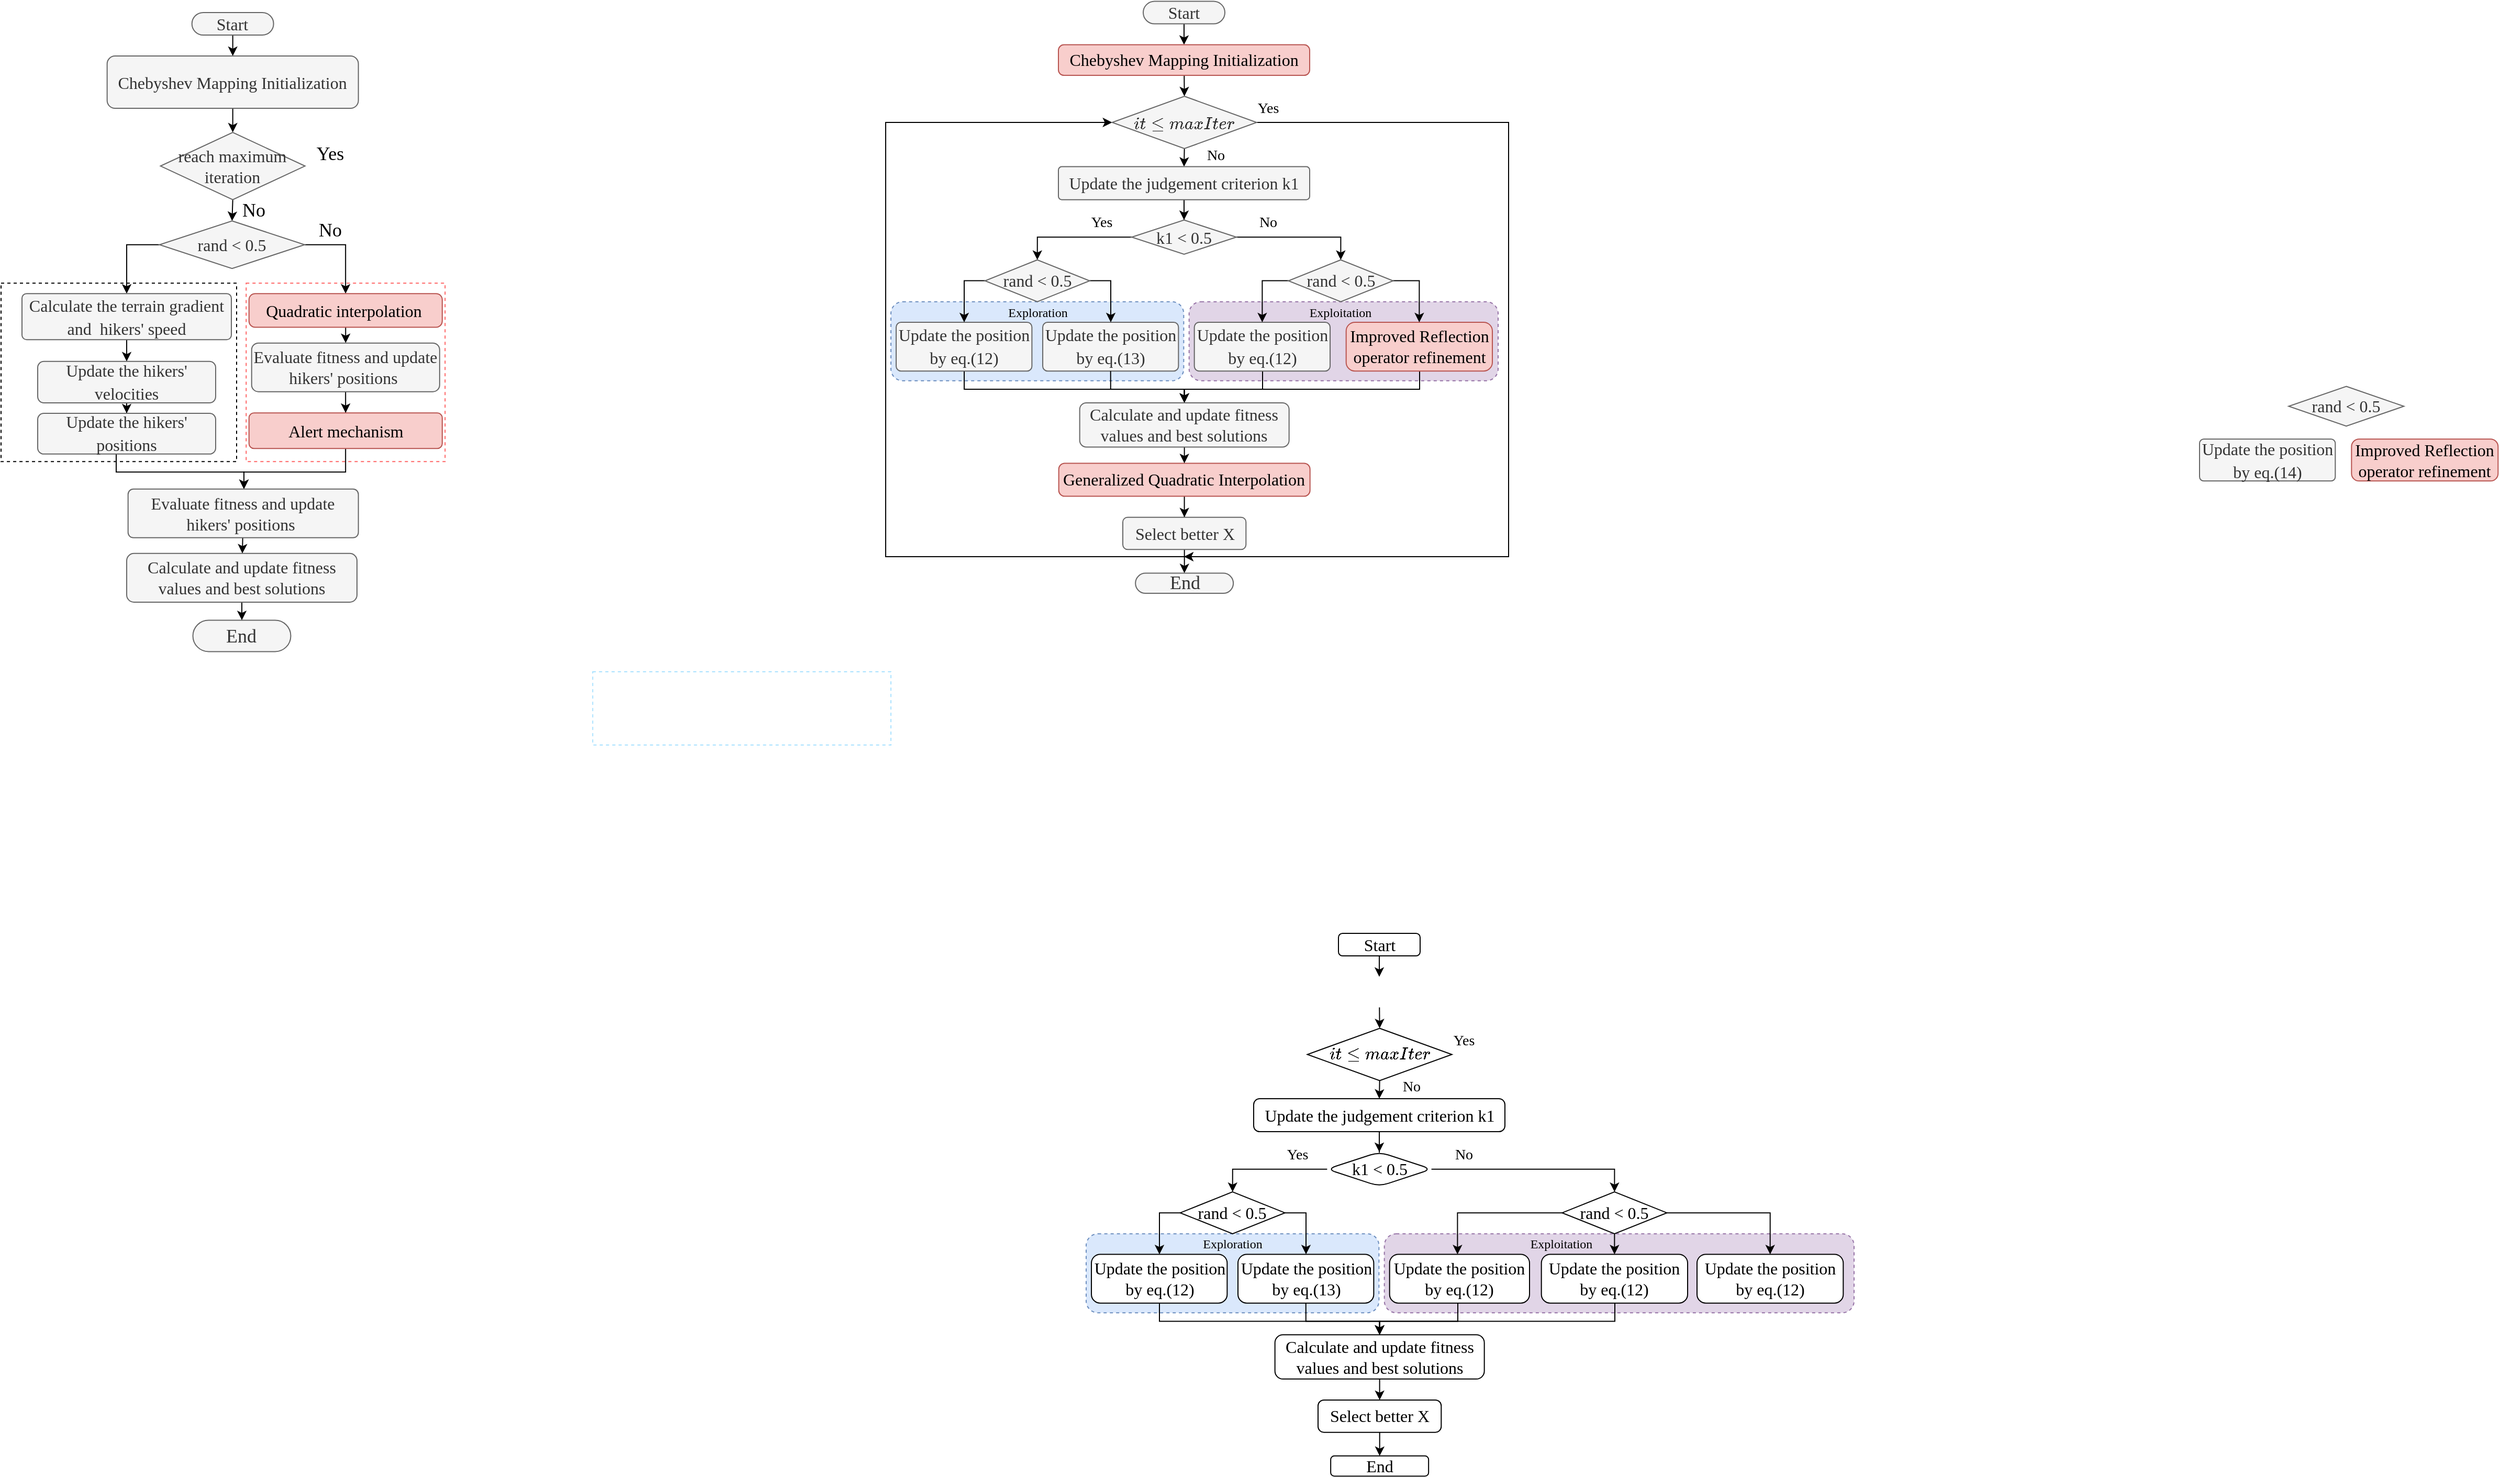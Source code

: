<mxfile version="26.2.9">
  <diagram name="第 1 页" id="DrYwcsrSqI8XcHw-VVTQ">
    <mxGraphModel dx="363" dy="2937" grid="1" gridSize="10" guides="1" tooltips="1" connect="1" arrows="1" fold="1" page="1" pageScale="1" pageWidth="827" pageHeight="1169" math="1" shadow="0">
      <root>
        <mxCell id="0" />
        <mxCell id="1" parent="0" />
        <mxCell id="w1JR5-OPfSAF1FVDnx4g-18" value="" style="rounded=1;whiteSpace=wrap;html=1;dashed=1;fontFamily=Times New Roman;fontSize=18;strokeColor=#6c8ebf;fillColor=#dae8fc;movable=1;resizable=1;rotatable=1;deletable=1;editable=1;locked=0;connectable=1;" parent="1" vertex="1">
          <mxGeometry x="2290" y="-1373.65" width="279.68" height="75.54" as="geometry" />
        </mxCell>
        <mxCell id="kWs4Y9X6Xl8HtvSmb7lV-14" value="" style="rounded=1;whiteSpace=wrap;html=1;dashed=1;fontFamily=Times New Roman;fontSize=18;strokeColor=#9673a6;fillColor=#e1d5e7;" parent="1" vertex="1">
          <mxGeometry x="2574.84" y="-1373.65" width="295.16" height="75.54" as="geometry" />
        </mxCell>
        <mxCell id="w1JR5-OPfSAF1FVDnx4g-17" value="" style="rounded=0;whiteSpace=wrap;html=1;dashed=1;fontFamily=Times New Roman;fontSize=18;strokeColor=#AAE2FF;" parent="1" vertex="1">
          <mxGeometry x="2005.17" y="-1020" width="284.83" height="70" as="geometry" />
        </mxCell>
        <mxCell id="znDbkGUDBgg_eZ-vlcGg-1" value="" style="rounded=0;whiteSpace=wrap;html=1;dashed=1;strokeColor=#FF6666;fontFamily=Times New Roman;fontSize=18;" parent="1" vertex="1">
          <mxGeometry x="1674.14" y="-1391.39" width="190" height="170.54" as="geometry" />
        </mxCell>
        <mxCell id="znDbkGUDBgg_eZ-vlcGg-2" value="" style="rounded=0;whiteSpace=wrap;html=1;dashed=1;fontFamily=Times New Roman;fontSize=18;" parent="1" vertex="1">
          <mxGeometry x="1440" y="-1391.39" width="225" height="170.54" as="geometry" />
        </mxCell>
        <mxCell id="znDbkGUDBgg_eZ-vlcGg-3" style="rounded=0;orthogonalLoop=1;jettySize=auto;html=1;entryX=0.5;entryY=0;entryDx=0;entryDy=0;fontFamily=Times New Roman;fontSize=18;" parent="1" source="znDbkGUDBgg_eZ-vlcGg-4" target="znDbkGUDBgg_eZ-vlcGg-6" edge="1">
          <mxGeometry relative="1" as="geometry" />
        </mxCell>
        <mxCell id="znDbkGUDBgg_eZ-vlcGg-4" value="Start" style="rounded=1;whiteSpace=wrap;html=1;absoluteArcSize=0;arcSize=50;fontSize=16;fontFamily=Times New Roman;fillColor=#f5f5f5;fontColor=#333333;strokeColor=#666666;" parent="1" vertex="1">
          <mxGeometry x="1622.33" y="-1650" width="78" height="21.53" as="geometry" />
        </mxCell>
        <mxCell id="znDbkGUDBgg_eZ-vlcGg-5" style="rounded=0;orthogonalLoop=1;jettySize=auto;html=1;entryX=0.5;entryY=0;entryDx=0;entryDy=0;fontFamily=Times New Roman;fontSize=18;" parent="1" source="znDbkGUDBgg_eZ-vlcGg-6" target="znDbkGUDBgg_eZ-vlcGg-9" edge="1">
          <mxGeometry relative="1" as="geometry" />
        </mxCell>
        <mxCell id="znDbkGUDBgg_eZ-vlcGg-6" value="&lt;font&gt;Chebyshev Mapping Initialization&lt;/font&gt;" style="rounded=1;whiteSpace=wrap;html=1;align=center;verticalAlign=middle;arcSize=15;fontFamily=Times New Roman;fontSize=16;fillColor=#f5f5f5;fontColor=#333333;strokeColor=#666666;" parent="1" vertex="1">
          <mxGeometry x="1541.33" y="-1608.47" width="240" height="50" as="geometry" />
        </mxCell>
        <mxCell id="znDbkGUDBgg_eZ-vlcGg-7" style="edgeStyle=orthogonalEdgeStyle;rounded=0;orthogonalLoop=1;jettySize=auto;html=1;exitX=0.5;exitY=1;exitDx=0;exitDy=0;entryX=0.5;entryY=0;entryDx=0;entryDy=0;fontFamily=Times New Roman;fontSize=18;" parent="1" source="znDbkGUDBgg_eZ-vlcGg-9" target="znDbkGUDBgg_eZ-vlcGg-17" edge="1">
          <mxGeometry relative="1" as="geometry" />
        </mxCell>
        <mxCell id="znDbkGUDBgg_eZ-vlcGg-8" style="edgeStyle=orthogonalEdgeStyle;rounded=0;orthogonalLoop=1;jettySize=auto;html=1;fontFamily=Times New Roman;fontSize=18;exitX=1;exitY=0.5;exitDx=0;exitDy=0;" parent="1" source="3fcH1A0avGzYwGgjeC8N-6" edge="1">
          <mxGeometry relative="1" as="geometry">
            <Array as="points">
              <mxPoint x="2880" y="-1545" />
              <mxPoint x="2880" y="-1130" />
            </Array>
            <mxPoint x="2633.51" y="-1549.94" as="sourcePoint" />
            <mxPoint x="2570" y="-1130" as="targetPoint" />
          </mxGeometry>
        </mxCell>
        <mxCell id="znDbkGUDBgg_eZ-vlcGg-9" value="&lt;font&gt;&amp;nbsp;&lt;/font&gt;&lt;span style=&quot;background-color: initial;&quot;&gt;reach maximum&amp;nbsp; iteration&lt;/span&gt;" style="rhombus;whiteSpace=wrap;html=1;rounded=0;align=center;verticalAlign=middle;arcSize=50;fontFamily=Times New Roman;fontSize=16;fillColor=#f5f5f5;fontColor=#333333;strokeColor=#666666;" parent="1" vertex="1">
          <mxGeometry x="1592.33" y="-1535.45" width="138" height="64.25" as="geometry" />
        </mxCell>
        <mxCell id="znDbkGUDBgg_eZ-vlcGg-10" value="End" style="rounded=1;whiteSpace=wrap;html=1;absoluteArcSize=0;arcSize=50;align=center;verticalAlign=middle;fontFamily=Times New Roman;fontSize=18;fillColor=#f5f5f5;fontColor=#333333;strokeColor=#666666;" parent="1" vertex="1">
          <mxGeometry x="1623.25" y="-1069.3" width="93.496" height="30" as="geometry" />
        </mxCell>
        <mxCell id="znDbkGUDBgg_eZ-vlcGg-11" style="rounded=0;orthogonalLoop=1;jettySize=auto;html=1;fontFamily=Times New Roman;fontSize=18;" parent="1" source="znDbkGUDBgg_eZ-vlcGg-12" target="znDbkGUDBgg_eZ-vlcGg-10" edge="1">
          <mxGeometry relative="1" as="geometry" />
        </mxCell>
        <mxCell id="znDbkGUDBgg_eZ-vlcGg-12" value="&lt;font&gt;Calculate and update fitness values and best solutions&lt;/font&gt;" style="rounded=1;whiteSpace=wrap;html=1;align=center;verticalAlign=middle;arcSize=15;fontFamily=Times New Roman;fontSize=16;fillColor=#f5f5f5;fontColor=#333333;strokeColor=#666666;" parent="1" vertex="1">
          <mxGeometry x="1560" y="-1133.07" width="220" height="46.54" as="geometry" />
        </mxCell>
        <mxCell id="znDbkGUDBgg_eZ-vlcGg-13" value="&lt;font&gt;Yes&lt;/font&gt;" style="text;html=1;align=center;verticalAlign=middle;resizable=0;points=[];autosize=1;strokeColor=none;fillColor=none;fontSize=18;fontFamily=Times New Roman;" parent="1" vertex="1">
          <mxGeometry x="1728.677" y="-1535.45" width="50" height="40" as="geometry" />
        </mxCell>
        <mxCell id="znDbkGUDBgg_eZ-vlcGg-14" value="&lt;font&gt;No&lt;/font&gt;" style="text;html=1;align=center;verticalAlign=middle;resizable=0;points=[];autosize=1;fontSize=18;fontFamily=Times New Roman;" parent="1" vertex="1">
          <mxGeometry x="1656.034" y="-1480.85" width="50" height="40" as="geometry" />
        </mxCell>
        <mxCell id="znDbkGUDBgg_eZ-vlcGg-15" style="edgeStyle=orthogonalEdgeStyle;rounded=0;orthogonalLoop=1;jettySize=auto;html=1;fontFamily=Times New Roman;fontSize=18;exitX=0;exitY=0.5;exitDx=0;exitDy=0;" parent="1" source="znDbkGUDBgg_eZ-vlcGg-17" target="znDbkGUDBgg_eZ-vlcGg-19" edge="1">
          <mxGeometry relative="1" as="geometry" />
        </mxCell>
        <mxCell id="znDbkGUDBgg_eZ-vlcGg-16" style="edgeStyle=orthogonalEdgeStyle;rounded=0;orthogonalLoop=1;jettySize=auto;html=1;fontFamily=Times New Roman;fontSize=18;exitX=1;exitY=0.5;exitDx=0;exitDy=0;" parent="1" source="znDbkGUDBgg_eZ-vlcGg-17" target="znDbkGUDBgg_eZ-vlcGg-25" edge="1">
          <mxGeometry relative="1" as="geometry" />
        </mxCell>
        <mxCell id="znDbkGUDBgg_eZ-vlcGg-17" value="rand &amp;lt; &lt;font&gt;0.5&lt;/font&gt;" style="rhombus;whiteSpace=wrap;html=1;rounded=0;align=center;verticalAlign=middle;arcSize=50;fontFamily=Times New Roman;fontSize=16;fillColor=#f5f5f5;fontColor=#333333;strokeColor=#666666;" parent="1" vertex="1">
          <mxGeometry x="1591.34" y="-1450.85" width="138.66" height="45.5" as="geometry" />
        </mxCell>
        <mxCell id="znDbkGUDBgg_eZ-vlcGg-18" style="edgeStyle=orthogonalEdgeStyle;rounded=0;orthogonalLoop=1;jettySize=auto;html=1;entryX=0.5;entryY=0;entryDx=0;entryDy=0;" parent="1" source="znDbkGUDBgg_eZ-vlcGg-19" target="znDbkGUDBgg_eZ-vlcGg-21" edge="1">
          <mxGeometry relative="1" as="geometry" />
        </mxCell>
        <mxCell id="znDbkGUDBgg_eZ-vlcGg-19" value="&lt;font style=&quot;font-size: 16px;&quot;&gt;Calculate the terrain gradient and&amp;nbsp; hikers&#39; speed&lt;/font&gt;" style="rounded=1;whiteSpace=wrap;html=1;align=center;verticalAlign=middle;arcSize=10;fontFamily=Times New Roman;fontSize=18;fillColor=#f5f5f5;fontColor=#333333;strokeColor=#666666;" parent="1" vertex="1">
          <mxGeometry x="1460" y="-1381.39" width="200" height="44" as="geometry" />
        </mxCell>
        <mxCell id="znDbkGUDBgg_eZ-vlcGg-20" style="edgeStyle=orthogonalEdgeStyle;rounded=0;orthogonalLoop=1;jettySize=auto;html=1;entryX=0.5;entryY=0;entryDx=0;entryDy=0;" parent="1" source="znDbkGUDBgg_eZ-vlcGg-21" target="znDbkGUDBgg_eZ-vlcGg-23" edge="1">
          <mxGeometry relative="1" as="geometry" />
        </mxCell>
        <mxCell id="znDbkGUDBgg_eZ-vlcGg-21" value="&lt;font style=&quot;font-size: 16px;&quot;&gt;Update the hikers&#39; velocities&lt;/font&gt;" style="rounded=1;whiteSpace=wrap;html=1;align=center;verticalAlign=middle;arcSize=15;fontFamily=Times New Roman;fontSize=18;fillColor=#f5f5f5;fontColor=#333333;strokeColor=#666666;" parent="1" vertex="1">
          <mxGeometry x="1475" y="-1316.61" width="170" height="39.56" as="geometry" />
        </mxCell>
        <mxCell id="znDbkGUDBgg_eZ-vlcGg-22" style="edgeStyle=orthogonalEdgeStyle;rounded=0;orthogonalLoop=1;jettySize=auto;html=1;fontFamily=Times New Roman;fontSize=18;" parent="1" source="znDbkGUDBgg_eZ-vlcGg-23" target="znDbkGUDBgg_eZ-vlcGg-31" edge="1">
          <mxGeometry relative="1" as="geometry">
            <Array as="points">
              <mxPoint x="1550" y="-1210.85" />
              <mxPoint x="1672" y="-1210.85" />
            </Array>
          </mxGeometry>
        </mxCell>
        <mxCell id="znDbkGUDBgg_eZ-vlcGg-23" value="&lt;font style=&quot;font-size: 16px;&quot;&gt;Update the hikers&#39; positions&lt;/font&gt;" style="rounded=1;whiteSpace=wrap;html=1;align=center;verticalAlign=middle;arcSize=15;fontFamily=Times New Roman;fontSize=18;fillColor=#f5f5f5;fontColor=#333333;strokeColor=#666666;" parent="1" vertex="1">
          <mxGeometry x="1475" y="-1266.97" width="170" height="38.89" as="geometry" />
        </mxCell>
        <mxCell id="znDbkGUDBgg_eZ-vlcGg-24" style="rounded=0;orthogonalLoop=1;jettySize=auto;html=1;" parent="1" source="znDbkGUDBgg_eZ-vlcGg-25" target="znDbkGUDBgg_eZ-vlcGg-27" edge="1">
          <mxGeometry relative="1" as="geometry" />
        </mxCell>
        <mxCell id="znDbkGUDBgg_eZ-vlcGg-25" value="Quadratic interpolation&amp;nbsp;" style="rounded=1;whiteSpace=wrap;html=1;align=center;verticalAlign=middle;arcSize=18;fontFamily=Times New Roman;fontSize=16;strokeColor=#b85450;fontColor=default;fillColor=#f8cecc;" parent="1" vertex="1">
          <mxGeometry x="1676.85" y="-1381.39" width="184.59" height="32.09" as="geometry" />
        </mxCell>
        <mxCell id="znDbkGUDBgg_eZ-vlcGg-26" style="edgeStyle=orthogonalEdgeStyle;rounded=0;orthogonalLoop=1;jettySize=auto;html=1;entryX=0.5;entryY=0;entryDx=0;entryDy=0;" parent="1" source="znDbkGUDBgg_eZ-vlcGg-27" target="znDbkGUDBgg_eZ-vlcGg-29" edge="1">
          <mxGeometry relative="1" as="geometry" />
        </mxCell>
        <mxCell id="znDbkGUDBgg_eZ-vlcGg-27" value="Evaluate fitness and update hikers&#39; positions&amp;nbsp;" style="rounded=1;whiteSpace=wrap;html=1;align=center;verticalAlign=middle;arcSize=14;fontFamily=Times New Roman;fontSize=16;fillColor=#f5f5f5;fontColor=#333333;strokeColor=#666666;" parent="1" vertex="1">
          <mxGeometry x="1679.35" y="-1334.18" width="179.59" height="46.54" as="geometry" />
        </mxCell>
        <mxCell id="znDbkGUDBgg_eZ-vlcGg-28" style="edgeStyle=orthogonalEdgeStyle;rounded=0;orthogonalLoop=1;jettySize=auto;html=1;fontFamily=Times New Roman;fontSize=18;" parent="1" source="znDbkGUDBgg_eZ-vlcGg-29" target="znDbkGUDBgg_eZ-vlcGg-31" edge="1">
          <mxGeometry relative="1" as="geometry">
            <Array as="points">
              <mxPoint x="1769" y="-1210.85" />
              <mxPoint x="1672" y="-1210.85" />
            </Array>
          </mxGeometry>
        </mxCell>
        <mxCell id="znDbkGUDBgg_eZ-vlcGg-29" value="Alert mechanism" style="rounded=1;whiteSpace=wrap;html=1;align=center;verticalAlign=middle;arcSize=14;fontFamily=Times New Roman;fontSize=16;strokeColor=#b85450;fontColor=default;fillColor=#f8cecc;" parent="1" vertex="1">
          <mxGeometry x="1676.85" y="-1267.39" width="184.59" height="34" as="geometry" />
        </mxCell>
        <mxCell id="znDbkGUDBgg_eZ-vlcGg-30" style="rounded=0;orthogonalLoop=1;jettySize=auto;html=1;fontFamily=Times New Roman;fontSize=18;" parent="1" source="znDbkGUDBgg_eZ-vlcGg-31" target="znDbkGUDBgg_eZ-vlcGg-12" edge="1">
          <mxGeometry relative="1" as="geometry" />
        </mxCell>
        <mxCell id="znDbkGUDBgg_eZ-vlcGg-31" value="Evaluate fitness and update hikers&#39; positions&amp;nbsp;" style="rounded=1;whiteSpace=wrap;html=1;align=center;verticalAlign=middle;arcSize=11;fontFamily=Times New Roman;fontSize=16;fillColor=#f5f5f5;fontColor=#333333;strokeColor=#666666;" parent="1" vertex="1">
          <mxGeometry x="1561.33" y="-1194.62" width="220" height="46.54" as="geometry" />
        </mxCell>
        <mxCell id="znDbkGUDBgg_eZ-vlcGg-32" value="&lt;font&gt;No&lt;/font&gt;" style="text;html=1;align=center;verticalAlign=middle;resizable=0;points=[];autosize=1;fontSize=18;fontFamily=Times New Roman;" parent="1" vertex="1">
          <mxGeometry x="1728.674" y="-1462.05" width="50" height="40" as="geometry" />
        </mxCell>
        <mxCell id="3fcH1A0avGzYwGgjeC8N-1" style="rounded=0;orthogonalLoop=1;jettySize=auto;html=1;entryX=0.5;entryY=0;entryDx=0;entryDy=0;fontFamily=Times New Roman;fontSize=18;" parent="1" source="3fcH1A0avGzYwGgjeC8N-2" target="3fcH1A0avGzYwGgjeC8N-4" edge="1">
          <mxGeometry relative="1" as="geometry" />
        </mxCell>
        <mxCell id="3fcH1A0avGzYwGgjeC8N-2" value="Start" style="rounded=1;whiteSpace=wrap;html=1;absoluteArcSize=0;arcSize=50;fontSize=16;fontFamily=Times New Roman;fillColor=#f5f5f5;fontColor=#333333;strokeColor=#666666;" parent="1" vertex="1">
          <mxGeometry x="2531" y="-1660.72" width="78" height="21.53" as="geometry" />
        </mxCell>
        <mxCell id="3fcH1A0avGzYwGgjeC8N-3" style="rounded=0;orthogonalLoop=1;jettySize=auto;html=1;entryX=0.5;entryY=0;entryDx=0;entryDy=0;fontFamily=Times New Roman;fontSize=18;" parent="1" source="3fcH1A0avGzYwGgjeC8N-4" target="3fcH1A0avGzYwGgjeC8N-6" edge="1">
          <mxGeometry relative="1" as="geometry" />
        </mxCell>
        <mxCell id="3fcH1A0avGzYwGgjeC8N-4" value="&lt;font&gt;Chebyshev Mapping Initialization&lt;/font&gt;" style="rounded=1;whiteSpace=wrap;html=1;align=center;verticalAlign=middle;arcSize=18;fontFamily=Times New Roman;fontSize=16;fillColor=#f8cecc;fontColor=default;strokeColor=#b85450;" parent="1" vertex="1">
          <mxGeometry x="2450" y="-1619.19" width="240" height="29.19" as="geometry" />
        </mxCell>
        <mxCell id="3fcH1A0avGzYwGgjeC8N-5" style="edgeStyle=orthogonalEdgeStyle;rounded=0;orthogonalLoop=1;jettySize=auto;html=1;exitX=0.5;exitY=1;exitDx=0;exitDy=0;entryX=0.5;entryY=0;entryDx=0;entryDy=0;fontFamily=Times New Roman;fontSize=18;" parent="1" source="3fcH1A0avGzYwGgjeC8N-6" target="3fcH1A0avGzYwGgjeC8N-9" edge="1">
          <mxGeometry relative="1" as="geometry">
            <mxPoint x="2569.96" y="-1485.85" as="targetPoint" />
          </mxGeometry>
        </mxCell>
        <mxCell id="w1JR5-OPfSAF1FVDnx4g-20" style="edgeStyle=orthogonalEdgeStyle;rounded=0;orthogonalLoop=1;jettySize=auto;html=1;startArrow=classic;startFill=1;endArrow=none;exitX=0;exitY=0.5;exitDx=0;exitDy=0;" parent="1" source="3fcH1A0avGzYwGgjeC8N-6" edge="1">
          <mxGeometry relative="1" as="geometry">
            <mxPoint x="2580" y="-1130" as="targetPoint" />
            <Array as="points">
              <mxPoint x="2285" y="-1545" />
              <mxPoint x="2285" y="-1130" />
              <mxPoint x="2575" y="-1130" />
            </Array>
            <mxPoint x="2500" y="-1540" as="sourcePoint" />
          </mxGeometry>
        </mxCell>
        <mxCell id="3fcH1A0avGzYwGgjeC8N-6" value="" style="rhombus;whiteSpace=wrap;html=1;rounded=0;align=center;verticalAlign=middle;arcSize=50;fontFamily=Times New Roman;fontSize=16;fillColor=#f5f5f5;fontColor=#333333;strokeColor=#666666;" parent="1" vertex="1">
          <mxGeometry x="2501.33" y="-1570" width="138" height="50" as="geometry" />
        </mxCell>
        <mxCell id="3fcH1A0avGzYwGgjeC8N-7" value="&lt;font style=&quot;font-size: 14px;&quot;&gt;Yes&lt;/font&gt;" style="text;html=1;align=center;verticalAlign=middle;resizable=0;points=[];autosize=1;strokeColor=none;fillColor=none;fontSize=18;fontFamily=Times New Roman;" parent="1" vertex="1">
          <mxGeometry x="2630.337" y="-1580.0" width="40" height="40" as="geometry" />
        </mxCell>
        <mxCell id="3fcH1A0avGzYwGgjeC8N-8" value="&lt;span style=&quot;color: rgb(51, 51, 51); font-size: 16px; text-wrap-mode: wrap;&quot;&gt;&amp;nbsp;$$it \leq maxIter$$&lt;/span&gt;" style="text;html=1;align=center;verticalAlign=middle;resizable=0;points=[];autosize=1;fontSize=18;fontFamily=Times New Roman;" parent="1" vertex="1">
          <mxGeometry x="2495.334" y="-1575.45" width="150" height="40" as="geometry" />
        </mxCell>
        <mxCell id="3fcH1A0avGzYwGgjeC8N-11" style="edgeStyle=orthogonalEdgeStyle;rounded=0;orthogonalLoop=1;jettySize=auto;html=1;" parent="1" source="3fcH1A0avGzYwGgjeC8N-9" target="3fcH1A0avGzYwGgjeC8N-10" edge="1">
          <mxGeometry relative="1" as="geometry" />
        </mxCell>
        <mxCell id="3fcH1A0avGzYwGgjeC8N-9" value="&lt;font style=&quot;font-size: 16px;&quot;&gt;Update the judgement criterion k1&lt;/font&gt;" style="rounded=1;whiteSpace=wrap;html=1;align=center;verticalAlign=middle;arcSize=10;fontFamily=Times New Roman;fontSize=18;fillColor=#f5f5f5;fontColor=#333333;strokeColor=#666666;" parent="1" vertex="1">
          <mxGeometry x="2450" y="-1502.71" width="240" height="31.55" as="geometry" />
        </mxCell>
        <mxCell id="kWs4Y9X6Xl8HtvSmb7lV-12" style="edgeStyle=orthogonalEdgeStyle;rounded=0;orthogonalLoop=1;jettySize=auto;html=1;entryX=0.5;entryY=0;entryDx=0;entryDy=0;" parent="1" source="3fcH1A0avGzYwGgjeC8N-10" target="kWs4Y9X6Xl8HtvSmb7lV-11" edge="1">
          <mxGeometry relative="1" as="geometry" />
        </mxCell>
        <mxCell id="kWs4Y9X6Xl8HtvSmb7lV-13" style="edgeStyle=orthogonalEdgeStyle;rounded=0;orthogonalLoop=1;jettySize=auto;html=1;entryX=0.5;entryY=0;entryDx=0;entryDy=0;" parent="1" source="3fcH1A0avGzYwGgjeC8N-10" target="kWs4Y9X6Xl8HtvSmb7lV-1" edge="1">
          <mxGeometry relative="1" as="geometry">
            <mxPoint x="2440" y="-1400" as="targetPoint" />
          </mxGeometry>
        </mxCell>
        <mxCell id="3fcH1A0avGzYwGgjeC8N-10" value="k1 &amp;lt; 0.5" style="rhombus;whiteSpace=wrap;html=1;rounded=0;align=center;verticalAlign=middle;arcSize=50;fontFamily=Times New Roman;fontSize=16;fillColor=#f5f5f5;fontColor=#333333;strokeColor=#666666;" parent="1" vertex="1">
          <mxGeometry x="2520" y="-1451.77" width="100" height="32.78" as="geometry" />
        </mxCell>
        <mxCell id="3fcH1A0avGzYwGgjeC8N-12" value="&lt;font style=&quot;font-size: 16px;&quot;&gt;Update the position by eq.(12)&lt;/font&gt;" style="rounded=1;whiteSpace=wrap;html=1;align=center;verticalAlign=middle;arcSize=10;fontFamily=Times New Roman;fontSize=18;fillColor=#f5f5f5;fontColor=#333333;strokeColor=#666666;" parent="1" vertex="1">
          <mxGeometry x="2295.02" y="-1354.0" width="129.67" height="46.61" as="geometry" />
        </mxCell>
        <mxCell id="3fcH1A0avGzYwGgjeC8N-14" value="rand &amp;lt; 0.5" style="rhombus;whiteSpace=wrap;html=1;rounded=0;align=center;verticalAlign=middle;arcSize=50;fontFamily=Times New Roman;fontSize=16;fillColor=#f5f5f5;fontColor=#333333;strokeColor=#666666;" parent="1" vertex="1">
          <mxGeometry x="3625.17" y="-1292.72" width="110" height="38" as="geometry" />
        </mxCell>
        <mxCell id="3fcH1A0avGzYwGgjeC8N-17" value="&lt;font style=&quot;font-size: 16px;&quot;&gt;Update the position by eq.(13)&lt;/font&gt;" style="rounded=1;whiteSpace=wrap;html=1;align=center;verticalAlign=middle;arcSize=10;fontFamily=Times New Roman;fontSize=18;fillColor=#f5f5f5;fontColor=#333333;strokeColor=#666666;" parent="1" vertex="1">
          <mxGeometry x="2435.02" y="-1354.0" width="129.67" height="46.61" as="geometry" />
        </mxCell>
        <mxCell id="3fcH1A0avGzYwGgjeC8N-20" value="&lt;font style=&quot;font-size: 16px;&quot;&gt;Update the position by eq.(14)&lt;/font&gt;" style="rounded=1;whiteSpace=wrap;html=1;align=center;verticalAlign=middle;arcSize=10;fontFamily=Times New Roman;fontSize=18;fillColor=#f5f5f5;fontColor=#333333;strokeColor=#666666;" parent="1" vertex="1">
          <mxGeometry x="3540" y="-1242.33" width="129.67" height="40" as="geometry" />
        </mxCell>
        <mxCell id="3fcH1A0avGzYwGgjeC8N-21" value="&lt;font style=&quot;font-size: 16px;&quot;&gt;Improved Reflection operator refinement&lt;/font&gt;" style="rounded=1;whiteSpace=wrap;html=1;align=center;verticalAlign=middle;arcSize=18;fontFamily=Times New Roman;fontSize=16;fillColor=#f8cecc;fontColor=default;strokeColor=#b85450;" parent="1" vertex="1">
          <mxGeometry x="3685.17" y="-1242.33" width="140" height="40" as="geometry" />
        </mxCell>
        <mxCell id="w1JR5-OPfSAF1FVDnx4g-13" style="edgeStyle=orthogonalEdgeStyle;rounded=0;orthogonalLoop=1;jettySize=auto;html=1;entryX=0.5;entryY=0;entryDx=0;entryDy=0;" parent="1" source="3fcH1A0avGzYwGgjeC8N-22" target="w1JR5-OPfSAF1FVDnx4g-12" edge="1">
          <mxGeometry relative="1" as="geometry" />
        </mxCell>
        <mxCell id="3fcH1A0avGzYwGgjeC8N-22" value="&lt;font style=&quot;font-size: 16px;&quot;&gt;Generalized Quadratic Interpolation&lt;/font&gt;" style="rounded=1;whiteSpace=wrap;html=1;align=center;verticalAlign=middle;arcSize=18;fontFamily=Times New Roman;fontSize=16;fillColor=#f8cecc;fontColor=default;strokeColor=#b85450;" parent="1" vertex="1">
          <mxGeometry x="2450.33" y="-1219.29" width="240" height="31.55" as="geometry" />
        </mxCell>
        <mxCell id="kWs4Y9X6Xl8HtvSmb7lV-17" style="rounded=0;orthogonalLoop=1;jettySize=auto;html=1;entryX=0.5;entryY=0;entryDx=0;entryDy=0;" parent="1" source="w1JR5-OPfSAF1FVDnx4g-4" target="3fcH1A0avGzYwGgjeC8N-22" edge="1">
          <mxGeometry relative="1" as="geometry" />
        </mxCell>
        <mxCell id="kWs4Y9X6Xl8HtvSmb7lV-18" style="edgeStyle=orthogonalEdgeStyle;rounded=0;orthogonalLoop=1;jettySize=auto;html=1;strokeColor=default;align=center;verticalAlign=middle;fontFamily=Helvetica;fontSize=11;fontColor=default;labelBackgroundColor=default;startArrow=classic;startFill=1;endArrow=none;" parent="1" source="w1JR5-OPfSAF1FVDnx4g-4" edge="1">
          <mxGeometry relative="1" as="geometry">
            <mxPoint x="2360" y="-1307" as="targetPoint" />
            <Array as="points">
              <mxPoint x="2570" y="-1290" />
              <mxPoint x="2360" y="-1290" />
            </Array>
          </mxGeometry>
        </mxCell>
        <mxCell id="kWs4Y9X6Xl8HtvSmb7lV-19" style="edgeStyle=orthogonalEdgeStyle;rounded=0;orthogonalLoop=1;jettySize=auto;html=1;entryX=0.5;entryY=1;entryDx=0;entryDy=0;strokeColor=default;align=center;verticalAlign=middle;fontFamily=Helvetica;fontSize=11;fontColor=default;labelBackgroundColor=default;startArrow=classic;startFill=1;endArrow=none;" parent="1" source="w1JR5-OPfSAF1FVDnx4g-4" target="3fcH1A0avGzYwGgjeC8N-17" edge="1">
          <mxGeometry relative="1" as="geometry">
            <Array as="points">
              <mxPoint x="2570" y="-1290" />
              <mxPoint x="2500" y="-1290" />
            </Array>
          </mxGeometry>
        </mxCell>
        <mxCell id="kWs4Y9X6Xl8HtvSmb7lV-20" style="edgeStyle=orthogonalEdgeStyle;rounded=0;orthogonalLoop=1;jettySize=auto;html=1;strokeColor=default;align=center;verticalAlign=middle;fontFamily=Helvetica;fontSize=11;fontColor=default;labelBackgroundColor=default;startArrow=classic;startFill=1;endArrow=none;" parent="1" source="w1JR5-OPfSAF1FVDnx4g-4" target="kWs4Y9X6Xl8HtvSmb7lV-7" edge="1">
          <mxGeometry relative="1" as="geometry">
            <Array as="points">
              <mxPoint x="2570" y="-1290" />
              <mxPoint x="2645" y="-1290" />
            </Array>
          </mxGeometry>
        </mxCell>
        <mxCell id="kWs4Y9X6Xl8HtvSmb7lV-21" style="edgeStyle=orthogonalEdgeStyle;rounded=0;orthogonalLoop=1;jettySize=auto;html=1;endArrow=none;startFill=1;startArrow=classic;" parent="1" source="w1JR5-OPfSAF1FVDnx4g-4" target="kWs4Y9X6Xl8HtvSmb7lV-8" edge="1">
          <mxGeometry relative="1" as="geometry">
            <Array as="points">
              <mxPoint x="2570" y="-1290" />
              <mxPoint x="2795" y="-1290" />
            </Array>
          </mxGeometry>
        </mxCell>
        <mxCell id="w1JR5-OPfSAF1FVDnx4g-4" value="&lt;font&gt;Calculate and update fitness values and best solutions&lt;/font&gt;" style="rounded=1;whiteSpace=wrap;html=1;align=center;verticalAlign=middle;arcSize=15;fontFamily=Times New Roman;fontSize=16;fillColor=#f5f5f5;fontColor=#333333;strokeColor=#666666;" parent="1" vertex="1">
          <mxGeometry x="2470.33" y="-1277.05" width="200" height="42.24" as="geometry" />
        </mxCell>
        <mxCell id="w1JR5-OPfSAF1FVDnx4g-15" style="edgeStyle=orthogonalEdgeStyle;rounded=0;orthogonalLoop=1;jettySize=auto;html=1;entryX=0.5;entryY=0;entryDx=0;entryDy=0;" parent="1" source="w1JR5-OPfSAF1FVDnx4g-12" target="w1JR5-OPfSAF1FVDnx4g-14" edge="1">
          <mxGeometry relative="1" as="geometry" />
        </mxCell>
        <mxCell id="w1JR5-OPfSAF1FVDnx4g-12" value="Select better X" style="rounded=1;whiteSpace=wrap;html=1;align=center;verticalAlign=middle;arcSize=15;fontFamily=Times New Roman;fontSize=16;fillColor=#f5f5f5;fontColor=#333333;strokeColor=#666666;" parent="1" vertex="1">
          <mxGeometry x="2511.5" y="-1167.67" width="117.66" height="30.85" as="geometry" />
        </mxCell>
        <mxCell id="w1JR5-OPfSAF1FVDnx4g-14" value="End" style="rounded=1;whiteSpace=wrap;html=1;absoluteArcSize=0;arcSize=50;align=center;verticalAlign=middle;fontFamily=Times New Roman;fontSize=18;fillColor=#f5f5f5;fontColor=#333333;strokeColor=#666666;" parent="1" vertex="1">
          <mxGeometry x="2523.58" y="-1114.24" width="93.5" height="19.3" as="geometry" />
        </mxCell>
        <mxCell id="w1JR5-OPfSAF1FVDnx4g-21" value="&lt;font style=&quot;font-size: 14px;&quot;&gt;No&lt;/font&gt;" style="text;html=1;align=center;verticalAlign=middle;resizable=0;points=[];autosize=1;fontSize=18;fontFamily=Times New Roman;" parent="1" vertex="1">
          <mxGeometry x="2630.334" y="-1471.16" width="40" height="40" as="geometry" />
        </mxCell>
        <mxCell id="w1JR5-OPfSAF1FVDnx4g-22" value="&lt;font style=&quot;font-size: 14px;&quot;&gt;Yes&lt;/font&gt;" style="text;html=1;align=center;verticalAlign=middle;resizable=0;points=[];autosize=1;strokeColor=none;fillColor=none;fontSize=18;fontFamily=Times New Roman;" parent="1" vertex="1">
          <mxGeometry x="2471.497" y="-1471.2" width="40" height="40" as="geometry" />
        </mxCell>
        <mxCell id="kWs4Y9X6Xl8HtvSmb7lV-5" style="edgeStyle=orthogonalEdgeStyle;rounded=0;orthogonalLoop=1;jettySize=auto;html=1;" parent="1" source="kWs4Y9X6Xl8HtvSmb7lV-1" target="3fcH1A0avGzYwGgjeC8N-12" edge="1">
          <mxGeometry relative="1" as="geometry">
            <Array as="points">
              <mxPoint x="2360" y="-1394" />
            </Array>
          </mxGeometry>
        </mxCell>
        <mxCell id="kWs4Y9X6Xl8HtvSmb7lV-6" style="edgeStyle=orthogonalEdgeStyle;rounded=0;orthogonalLoop=1;jettySize=auto;html=1;entryX=0.5;entryY=0;entryDx=0;entryDy=0;" parent="1" source="kWs4Y9X6Xl8HtvSmb7lV-1" target="3fcH1A0avGzYwGgjeC8N-17" edge="1">
          <mxGeometry relative="1" as="geometry">
            <Array as="points">
              <mxPoint x="2500" y="-1394" />
              <mxPoint x="2500" y="-1354" />
            </Array>
          </mxGeometry>
        </mxCell>
        <mxCell id="kWs4Y9X6Xl8HtvSmb7lV-1" value="rand &amp;lt; 0.5" style="rhombus;whiteSpace=wrap;html=1;rounded=0;align=center;verticalAlign=middle;arcSize=50;fontFamily=Times New Roman;fontSize=16;fillColor=#f5f5f5;fontColor=#333333;strokeColor=#666666;" parent="1" vertex="1">
          <mxGeometry x="2379.85" y="-1413.65" width="100" height="40" as="geometry" />
        </mxCell>
        <mxCell id="kWs4Y9X6Xl8HtvSmb7lV-7" value="&lt;font style=&quot;font-size: 16px;&quot;&gt;Update the position by eq.(12)&lt;/font&gt;" style="rounded=1;whiteSpace=wrap;html=1;align=center;verticalAlign=middle;arcSize=10;fontFamily=Times New Roman;fontSize=18;fillColor=#f5f5f5;fontColor=#333333;strokeColor=#666666;" parent="1" vertex="1">
          <mxGeometry x="2579.84" y="-1354.0" width="129.67" height="46.61" as="geometry" />
        </mxCell>
        <mxCell id="kWs4Y9X6Xl8HtvSmb7lV-8" value="&lt;span style=&quot;color: rgb(0, 0, 0); font-size: 16px;&quot;&gt;Improved Reflection operator refinement&lt;/span&gt;" style="rounded=1;whiteSpace=wrap;html=1;align=center;verticalAlign=middle;arcSize=18;fontFamily=Times New Roman;fontSize=16;fillColor=#f8cecc;fontColor=default;strokeColor=#b85450;" parent="1" vertex="1">
          <mxGeometry x="2724.84" y="-1354" width="139.67" height="46.61" as="geometry" />
        </mxCell>
        <mxCell id="kWs4Y9X6Xl8HtvSmb7lV-9" style="edgeStyle=orthogonalEdgeStyle;rounded=0;orthogonalLoop=1;jettySize=auto;html=1;" parent="1" source="kWs4Y9X6Xl8HtvSmb7lV-11" target="kWs4Y9X6Xl8HtvSmb7lV-7" edge="1">
          <mxGeometry relative="1" as="geometry">
            <Array as="points">
              <mxPoint x="2644.68" y="-1393.65" />
            </Array>
          </mxGeometry>
        </mxCell>
        <mxCell id="kWs4Y9X6Xl8HtvSmb7lV-10" style="edgeStyle=orthogonalEdgeStyle;rounded=0;orthogonalLoop=1;jettySize=auto;html=1;" parent="1" source="kWs4Y9X6Xl8HtvSmb7lV-11" target="kWs4Y9X6Xl8HtvSmb7lV-8" edge="1">
          <mxGeometry relative="1" as="geometry">
            <Array as="points">
              <mxPoint x="2794.68" y="-1393.65" />
            </Array>
          </mxGeometry>
        </mxCell>
        <mxCell id="kWs4Y9X6Xl8HtvSmb7lV-11" value="rand &amp;lt; 0.5" style="rhombus;whiteSpace=wrap;html=1;rounded=0;align=center;verticalAlign=middle;arcSize=50;fontFamily=Times New Roman;fontSize=16;fillColor=#f5f5f5;fontColor=#333333;strokeColor=#666666;" parent="1" vertex="1">
          <mxGeometry x="2669.68" y="-1413.65" width="100" height="40" as="geometry" />
        </mxCell>
        <mxCell id="kWs4Y9X6Xl8HtvSmb7lV-15" value="&lt;font style=&quot;font-size: 12px;&quot;&gt;Exploration&lt;/font&gt;" style="text;html=1;align=center;verticalAlign=middle;resizable=0;points=[];autosize=1;strokeColor=none;fillColor=none;fontSize=18;fontFamily=Times New Roman;" parent="1" vertex="1">
          <mxGeometry x="2389.667" y="-1385.34" width="80" height="40" as="geometry" />
        </mxCell>
        <mxCell id="kWs4Y9X6Xl8HtvSmb7lV-16" value="&lt;font style=&quot;font-size: 12px;&quot;&gt;Exploitation&lt;/font&gt;" style="text;html=1;align=center;verticalAlign=middle;resizable=0;points=[];autosize=1;strokeColor=none;fillColor=none;fontSize=18;fontFamily=Times New Roman;" parent="1" vertex="1">
          <mxGeometry x="2679.327" y="-1385.34" width="80" height="40" as="geometry" />
        </mxCell>
        <mxCell id="kWs4Y9X6Xl8HtvSmb7lV-22" value="&lt;font style=&quot;font-size: 14px;&quot;&gt;No&lt;/font&gt;" style="text;html=1;align=center;verticalAlign=middle;resizable=0;points=[];autosize=1;fontSize=18;fontFamily=Times New Roman;" parent="1" vertex="1">
          <mxGeometry x="2580.004" y="-1535.45" width="40" height="40" as="geometry" />
        </mxCell>
        <mxCell id="8XOl0G0nZxYfW0vXw_sf-32" value="" style="rounded=1;whiteSpace=wrap;html=1;dashed=1;fontFamily=Times New Roman;fontSize=18;strokeColor=#6c8ebf;fillColor=#dae8fc;movable=1;resizable=1;rotatable=1;deletable=1;editable=1;locked=0;connectable=1;" vertex="1" parent="1">
          <mxGeometry x="2476.5" y="-482.93" width="279.68" height="75.54" as="geometry" />
        </mxCell>
        <mxCell id="8XOl0G0nZxYfW0vXw_sf-33" value="" style="rounded=1;whiteSpace=wrap;html=1;dashed=1;fontFamily=Times New Roman;fontSize=18;strokeColor=#9673a6;fillColor=#e1d5e7;" vertex="1" parent="1">
          <mxGeometry x="2761.34" y="-482.93" width="448.66" height="75.54" as="geometry" />
        </mxCell>
        <mxCell id="8XOl0G0nZxYfW0vXw_sf-35" style="rounded=0;orthogonalLoop=1;jettySize=auto;html=1;entryX=0.5;entryY=0;entryDx=0;entryDy=0;fontFamily=Times New Roman;fontSize=18;" edge="1" parent="1" source="8XOl0G0nZxYfW0vXw_sf-36">
          <mxGeometry relative="1" as="geometry">
            <mxPoint x="2756.5" y="-728.47" as="targetPoint" />
          </mxGeometry>
        </mxCell>
        <mxCell id="8XOl0G0nZxYfW0vXw_sf-36" value="Start" style="rounded=1;whiteSpace=wrap;html=1;absoluteArcSize=0;arcSize=18;fontSize=16;fontFamily=Times New Roman;fillColor=default;fontColor=default;strokeColor=default;align=center;verticalAlign=middle;" vertex="1" parent="1">
          <mxGeometry x="2717.5" y="-770" width="78" height="21.53" as="geometry" />
        </mxCell>
        <mxCell id="8XOl0G0nZxYfW0vXw_sf-37" style="rounded=0;orthogonalLoop=1;jettySize=auto;html=1;entryX=0.5;entryY=0;entryDx=0;entryDy=0;fontFamily=Times New Roman;fontSize=18;" edge="1" parent="1" target="8XOl0G0nZxYfW0vXw_sf-41">
          <mxGeometry relative="1" as="geometry">
            <mxPoint x="2756.639" y="-699.28" as="sourcePoint" />
          </mxGeometry>
        </mxCell>
        <mxCell id="8XOl0G0nZxYfW0vXw_sf-39" style="edgeStyle=orthogonalEdgeStyle;rounded=0;orthogonalLoop=1;jettySize=auto;html=1;exitX=0.5;exitY=1;exitDx=0;exitDy=0;entryX=0.5;entryY=0;entryDx=0;entryDy=0;fontFamily=Times New Roman;fontSize=18;" edge="1" parent="1" source="8XOl0G0nZxYfW0vXw_sf-41" target="8XOl0G0nZxYfW0vXw_sf-45">
          <mxGeometry relative="1" as="geometry">
            <mxPoint x="2756.46" y="-595.13" as="targetPoint" />
          </mxGeometry>
        </mxCell>
        <mxCell id="8XOl0G0nZxYfW0vXw_sf-41" value="" style="rhombus;whiteSpace=wrap;html=1;rounded=0;align=center;verticalAlign=middle;arcSize=18;fontFamily=Times New Roman;fontSize=16;fillColor=default;fontColor=default;strokeColor=default;" vertex="1" parent="1">
          <mxGeometry x="2687.83" y="-679.28" width="138" height="50" as="geometry" />
        </mxCell>
        <mxCell id="8XOl0G0nZxYfW0vXw_sf-42" value="&lt;font style=&quot;font-size: 14px;&quot;&gt;Yes&lt;/font&gt;" style="text;html=1;align=center;verticalAlign=middle;resizable=0;points=[];autosize=1;strokeColor=none;fillColor=none;fontSize=18;fontFamily=Times New Roman;" vertex="1" parent="1">
          <mxGeometry x="2816.837" y="-689.28" width="40" height="40" as="geometry" />
        </mxCell>
        <mxCell id="8XOl0G0nZxYfW0vXw_sf-43" value="&lt;span style=&quot;font-size: 16px; text-wrap-mode: wrap;&quot;&gt;&lt;font&gt;&amp;nbsp;$$it \leq maxIter$$&lt;/font&gt;&lt;/span&gt;" style="text;html=1;align=center;verticalAlign=middle;resizable=0;points=[];autosize=1;fontSize=16;fontFamily=Times New Roman;" vertex="1" parent="1">
          <mxGeometry x="2681.834" y="-679.73" width="150" height="30" as="geometry" />
        </mxCell>
        <mxCell id="8XOl0G0nZxYfW0vXw_sf-44" style="edgeStyle=orthogonalEdgeStyle;rounded=0;orthogonalLoop=1;jettySize=auto;html=1;" edge="1" parent="1" source="8XOl0G0nZxYfW0vXw_sf-45" target="8XOl0G0nZxYfW0vXw_sf-48">
          <mxGeometry relative="1" as="geometry" />
        </mxCell>
        <mxCell id="8XOl0G0nZxYfW0vXw_sf-45" value="&lt;font style=&quot;font-size: 16px;&quot;&gt;Update the judgement criterion k1&lt;/font&gt;" style="rounded=1;whiteSpace=wrap;html=1;align=center;verticalAlign=middle;arcSize=18;fontFamily=Times New Roman;fontSize=16;fillColor=default;fontColor=default;strokeColor=default;" vertex="1" parent="1">
          <mxGeometry x="2636.5" y="-611.99" width="240" height="31.55" as="geometry" />
        </mxCell>
        <mxCell id="8XOl0G0nZxYfW0vXw_sf-46" style="edgeStyle=orthogonalEdgeStyle;rounded=0;orthogonalLoop=1;jettySize=auto;html=1;entryX=0.5;entryY=0;entryDx=0;entryDy=0;" edge="1" parent="1" source="8XOl0G0nZxYfW0vXw_sf-48" target="8XOl0G0nZxYfW0vXw_sf-71">
          <mxGeometry relative="1" as="geometry" />
        </mxCell>
        <mxCell id="8XOl0G0nZxYfW0vXw_sf-47" style="edgeStyle=orthogonalEdgeStyle;rounded=0;orthogonalLoop=1;jettySize=auto;html=1;entryX=0.5;entryY=0;entryDx=0;entryDy=0;" edge="1" parent="1" source="8XOl0G0nZxYfW0vXw_sf-48" target="8XOl0G0nZxYfW0vXw_sf-66">
          <mxGeometry relative="1" as="geometry">
            <mxPoint x="2626.5" y="-509.28" as="targetPoint" />
          </mxGeometry>
        </mxCell>
        <mxCell id="8XOl0G0nZxYfW0vXw_sf-48" value="k1 &amp;lt; 0.5" style="rhombus;whiteSpace=wrap;html=1;rounded=1;align=center;verticalAlign=middle;arcSize=18;fontFamily=Times New Roman;fontSize=16;fillColor=default;fontColor=default;strokeColor=default;" vertex="1" parent="1">
          <mxGeometry x="2706.5" y="-561.05" width="100" height="32.78" as="geometry" />
        </mxCell>
        <mxCell id="8XOl0G0nZxYfW0vXw_sf-49" value="&lt;font style=&quot;font-size: 16px;&quot;&gt;Update the position by eq.(12)&lt;/font&gt;" style="rounded=1;whiteSpace=wrap;html=1;align=center;verticalAlign=middle;arcSize=18;fontFamily=Times New Roman;fontSize=16;fillColor=default;fontColor=default;strokeColor=default;" vertex="1" parent="1">
          <mxGeometry x="2481.52" y="-463.28" width="129.67" height="46.61" as="geometry" />
        </mxCell>
        <mxCell id="8XOl0G0nZxYfW0vXw_sf-50" value="&lt;font style=&quot;font-size: 16px;&quot;&gt;Update the position by eq.(13)&lt;/font&gt;" style="rounded=1;whiteSpace=wrap;html=1;align=center;verticalAlign=middle;arcSize=18;fontFamily=Times New Roman;fontSize=16;fillColor=default;fontColor=default;strokeColor=default;" vertex="1" parent="1">
          <mxGeometry x="2621.52" y="-463.28" width="129.67" height="46.61" as="geometry" />
        </mxCell>
        <mxCell id="8XOl0G0nZxYfW0vXw_sf-51" style="edgeStyle=orthogonalEdgeStyle;rounded=0;orthogonalLoop=1;jettySize=auto;html=1;entryX=0.5;entryY=0;entryDx=0;entryDy=0;" edge="1" parent="1" target="8XOl0G0nZxYfW0vXw_sf-60">
          <mxGeometry relative="1" as="geometry">
            <mxPoint x="2756.81" y="-344.09" as="sourcePoint" />
          </mxGeometry>
        </mxCell>
        <mxCell id="8XOl0G0nZxYfW0vXw_sf-54" style="edgeStyle=orthogonalEdgeStyle;rounded=0;orthogonalLoop=1;jettySize=auto;html=1;strokeColor=default;align=center;verticalAlign=middle;fontFamily=Helvetica;fontSize=11;fontColor=default;labelBackgroundColor=default;startArrow=classic;startFill=1;endArrow=none;" edge="1" parent="1" source="8XOl0G0nZxYfW0vXw_sf-58">
          <mxGeometry relative="1" as="geometry">
            <mxPoint x="2546.5" y="-416.28" as="targetPoint" />
            <Array as="points">
              <mxPoint x="2756.5" y="-399.28" />
              <mxPoint x="2546.5" y="-399.28" />
            </Array>
          </mxGeometry>
        </mxCell>
        <mxCell id="8XOl0G0nZxYfW0vXw_sf-55" style="edgeStyle=orthogonalEdgeStyle;rounded=0;orthogonalLoop=1;jettySize=auto;html=1;entryX=0.5;entryY=1;entryDx=0;entryDy=0;strokeColor=default;align=center;verticalAlign=middle;fontFamily=Helvetica;fontSize=11;fontColor=default;labelBackgroundColor=default;startArrow=classic;startFill=1;endArrow=none;" edge="1" parent="1" source="8XOl0G0nZxYfW0vXw_sf-58" target="8XOl0G0nZxYfW0vXw_sf-50">
          <mxGeometry relative="1" as="geometry">
            <Array as="points">
              <mxPoint x="2756.5" y="-399.28" />
              <mxPoint x="2686.5" y="-399.28" />
            </Array>
          </mxGeometry>
        </mxCell>
        <mxCell id="8XOl0G0nZxYfW0vXw_sf-56" style="edgeStyle=orthogonalEdgeStyle;rounded=0;orthogonalLoop=1;jettySize=auto;html=1;strokeColor=default;align=center;verticalAlign=middle;fontFamily=Helvetica;fontSize=11;fontColor=default;labelBackgroundColor=default;startArrow=classic;startFill=1;endArrow=none;" edge="1" parent="1" source="8XOl0G0nZxYfW0vXw_sf-58" target="8XOl0G0nZxYfW0vXw_sf-67">
          <mxGeometry relative="1" as="geometry">
            <Array as="points">
              <mxPoint x="2756.5" y="-399.28" />
              <mxPoint x="2831.5" y="-399.28" />
            </Array>
          </mxGeometry>
        </mxCell>
        <mxCell id="8XOl0G0nZxYfW0vXw_sf-57" style="edgeStyle=orthogonalEdgeStyle;rounded=0;orthogonalLoop=1;jettySize=auto;html=1;endArrow=none;startFill=1;startArrow=classic;" edge="1" parent="1" source="8XOl0G0nZxYfW0vXw_sf-58" target="8XOl0G0nZxYfW0vXw_sf-68">
          <mxGeometry relative="1" as="geometry">
            <Array as="points">
              <mxPoint x="2756.5" y="-399.28" />
              <mxPoint x="2981.5" y="-399.28" />
            </Array>
          </mxGeometry>
        </mxCell>
        <mxCell id="8XOl0G0nZxYfW0vXw_sf-58" value="&lt;font&gt;Calculate and update fitness values and best solutions&lt;/font&gt;" style="rounded=1;whiteSpace=wrap;html=1;align=center;verticalAlign=middle;arcSize=18;fontFamily=Times New Roman;fontSize=16;fillColor=default;fontColor=default;strokeColor=default;" vertex="1" parent="1">
          <mxGeometry x="2656.83" y="-386.33" width="200" height="42.24" as="geometry" />
        </mxCell>
        <mxCell id="8XOl0G0nZxYfW0vXw_sf-59" style="edgeStyle=orthogonalEdgeStyle;rounded=0;orthogonalLoop=1;jettySize=auto;html=1;entryX=0.5;entryY=0;entryDx=0;entryDy=0;" edge="1" parent="1" source="8XOl0G0nZxYfW0vXw_sf-60" target="8XOl0G0nZxYfW0vXw_sf-61">
          <mxGeometry relative="1" as="geometry" />
        </mxCell>
        <mxCell id="8XOl0G0nZxYfW0vXw_sf-60" value="Select better X" style="rounded=1;whiteSpace=wrap;html=1;align=center;verticalAlign=middle;arcSize=18;fontFamily=Times New Roman;fontSize=16;fillColor=default;fontColor=default;strokeColor=default;" vertex="1" parent="1">
          <mxGeometry x="2698" y="-324.02" width="117.66" height="30.85" as="geometry" />
        </mxCell>
        <mxCell id="8XOl0G0nZxYfW0vXw_sf-61" value="End" style="rounded=1;whiteSpace=wrap;html=1;absoluteArcSize=0;arcSize=18;align=center;verticalAlign=middle;fontFamily=Times New Roman;fontSize=16;fillColor=default;fontColor=default;strokeColor=default;" vertex="1" parent="1">
          <mxGeometry x="2710.08" y="-270.59" width="93.5" height="19.3" as="geometry" />
        </mxCell>
        <mxCell id="8XOl0G0nZxYfW0vXw_sf-62" value="&lt;font style=&quot;font-size: 14px;&quot;&gt;No&lt;/font&gt;" style="text;html=1;align=center;verticalAlign=middle;resizable=0;points=[];autosize=1;fontSize=18;fontFamily=Times New Roman;" vertex="1" parent="1">
          <mxGeometry x="2816.834" y="-580.44" width="40" height="40" as="geometry" />
        </mxCell>
        <mxCell id="8XOl0G0nZxYfW0vXw_sf-63" value="&lt;font style=&quot;font-size: 14px;&quot;&gt;Yes&lt;/font&gt;" style="text;html=1;align=center;verticalAlign=middle;resizable=0;points=[];autosize=1;strokeColor=none;fillColor=none;fontSize=18;fontFamily=Times New Roman;" vertex="1" parent="1">
          <mxGeometry x="2657.997" y="-580.48" width="40" height="40" as="geometry" />
        </mxCell>
        <mxCell id="8XOl0G0nZxYfW0vXw_sf-64" style="edgeStyle=orthogonalEdgeStyle;rounded=0;orthogonalLoop=1;jettySize=auto;html=1;" edge="1" parent="1" source="8XOl0G0nZxYfW0vXw_sf-66" target="8XOl0G0nZxYfW0vXw_sf-49">
          <mxGeometry relative="1" as="geometry">
            <Array as="points">
              <mxPoint x="2546.5" y="-503.28" />
            </Array>
          </mxGeometry>
        </mxCell>
        <mxCell id="8XOl0G0nZxYfW0vXw_sf-65" style="edgeStyle=orthogonalEdgeStyle;rounded=0;orthogonalLoop=1;jettySize=auto;html=1;entryX=0.5;entryY=0;entryDx=0;entryDy=0;" edge="1" parent="1" source="8XOl0G0nZxYfW0vXw_sf-66" target="8XOl0G0nZxYfW0vXw_sf-50">
          <mxGeometry relative="1" as="geometry">
            <Array as="points">
              <mxPoint x="2686.5" y="-503.28" />
              <mxPoint x="2686.5" y="-463.28" />
            </Array>
          </mxGeometry>
        </mxCell>
        <mxCell id="8XOl0G0nZxYfW0vXw_sf-66" value="rand &amp;lt; 0.5" style="rhombus;whiteSpace=wrap;html=1;rounded=0;align=center;verticalAlign=middle;arcSize=18;fontFamily=Times New Roman;fontSize=16;fillColor=default;fontColor=default;strokeColor=default;" vertex="1" parent="1">
          <mxGeometry x="2566.35" y="-522.93" width="100" height="40" as="geometry" />
        </mxCell>
        <mxCell id="8XOl0G0nZxYfW0vXw_sf-67" value="&lt;font style=&quot;font-size: 16px;&quot;&gt;Update the position by eq.(12)&lt;/font&gt;" style="rounded=1;whiteSpace=wrap;html=1;align=center;verticalAlign=middle;arcSize=18;fontFamily=Times New Roman;fontSize=16;fillColor=default;fontColor=default;strokeColor=default;" vertex="1" parent="1">
          <mxGeometry x="2766.34" y="-463.28" width="133.66" height="46.61" as="geometry" />
        </mxCell>
        <mxCell id="8XOl0G0nZxYfW0vXw_sf-68" value="Update the position by eq.(12)" style="rounded=1;whiteSpace=wrap;html=1;align=center;verticalAlign=middle;arcSize=18;fontFamily=Times New Roman;fontSize=16;" vertex="1" parent="1">
          <mxGeometry x="2911.34" y="-463.28" width="139.67" height="46.61" as="geometry" />
        </mxCell>
        <mxCell id="8XOl0G0nZxYfW0vXw_sf-69" style="edgeStyle=orthogonalEdgeStyle;rounded=0;orthogonalLoop=1;jettySize=auto;html=1;" edge="1" parent="1" source="8XOl0G0nZxYfW0vXw_sf-71" target="8XOl0G0nZxYfW0vXw_sf-67">
          <mxGeometry relative="1" as="geometry">
            <Array as="points">
              <mxPoint x="2831.18" y="-502.93" />
            </Array>
          </mxGeometry>
        </mxCell>
        <mxCell id="8XOl0G0nZxYfW0vXw_sf-70" style="edgeStyle=orthogonalEdgeStyle;rounded=0;orthogonalLoop=1;jettySize=auto;html=1;" edge="1" parent="1" source="8XOl0G0nZxYfW0vXw_sf-71" target="8XOl0G0nZxYfW0vXw_sf-68">
          <mxGeometry relative="1" as="geometry">
            <Array as="points">
              <mxPoint x="2981.18" y="-502.93" />
            </Array>
          </mxGeometry>
        </mxCell>
        <mxCell id="8XOl0G0nZxYfW0vXw_sf-77" style="edgeStyle=orthogonalEdgeStyle;rounded=0;orthogonalLoop=1;jettySize=auto;html=1;" edge="1" parent="1" source="8XOl0G0nZxYfW0vXw_sf-71" target="8XOl0G0nZxYfW0vXw_sf-76">
          <mxGeometry relative="1" as="geometry" />
        </mxCell>
        <mxCell id="8XOl0G0nZxYfW0vXw_sf-71" value="rand &amp;lt; 0.5" style="rhombus;whiteSpace=wrap;html=1;rounded=0;align=center;verticalAlign=middle;arcSize=18;fontFamily=Times New Roman;fontSize=16;fillColor=default;fontColor=default;strokeColor=default;" vertex="1" parent="1">
          <mxGeometry x="2931.18" y="-522.93" width="100" height="40" as="geometry" />
        </mxCell>
        <mxCell id="8XOl0G0nZxYfW0vXw_sf-72" value="&lt;font style=&quot;font-size: 12px;&quot;&gt;Exploration&lt;/font&gt;" style="text;html=1;align=center;verticalAlign=middle;resizable=0;points=[];autosize=1;strokeColor=none;fillColor=none;fontSize=18;fontFamily=Times New Roman;" vertex="1" parent="1">
          <mxGeometry x="2576.167" y="-494.62" width="80" height="40" as="geometry" />
        </mxCell>
        <mxCell id="8XOl0G0nZxYfW0vXw_sf-73" value="&lt;font style=&quot;font-size: 12px;&quot;&gt;Exploitation&lt;/font&gt;" style="text;html=1;align=center;verticalAlign=middle;resizable=0;points=[];autosize=1;strokeColor=none;fillColor=none;fontSize=18;fontFamily=Times New Roman;" vertex="1" parent="1">
          <mxGeometry x="2889.997" y="-494.62" width="80" height="40" as="geometry" />
        </mxCell>
        <mxCell id="8XOl0G0nZxYfW0vXw_sf-74" value="&lt;font style=&quot;font-size: 14px;&quot;&gt;No&lt;/font&gt;" style="text;html=1;align=center;verticalAlign=middle;resizable=0;points=[];autosize=1;fontSize=18;fontFamily=Times New Roman;" vertex="1" parent="1">
          <mxGeometry x="2766.504" y="-644.73" width="40" height="40" as="geometry" />
        </mxCell>
        <mxCell id="8XOl0G0nZxYfW0vXw_sf-76" value="Update the position by eq.(12)" style="rounded=1;whiteSpace=wrap;html=1;align=center;verticalAlign=middle;arcSize=18;fontFamily=Times New Roman;fontSize=16;" vertex="1" parent="1">
          <mxGeometry x="3060.0" y="-463.28" width="139.67" height="46.61" as="geometry" />
        </mxCell>
      </root>
    </mxGraphModel>
  </diagram>
</mxfile>
